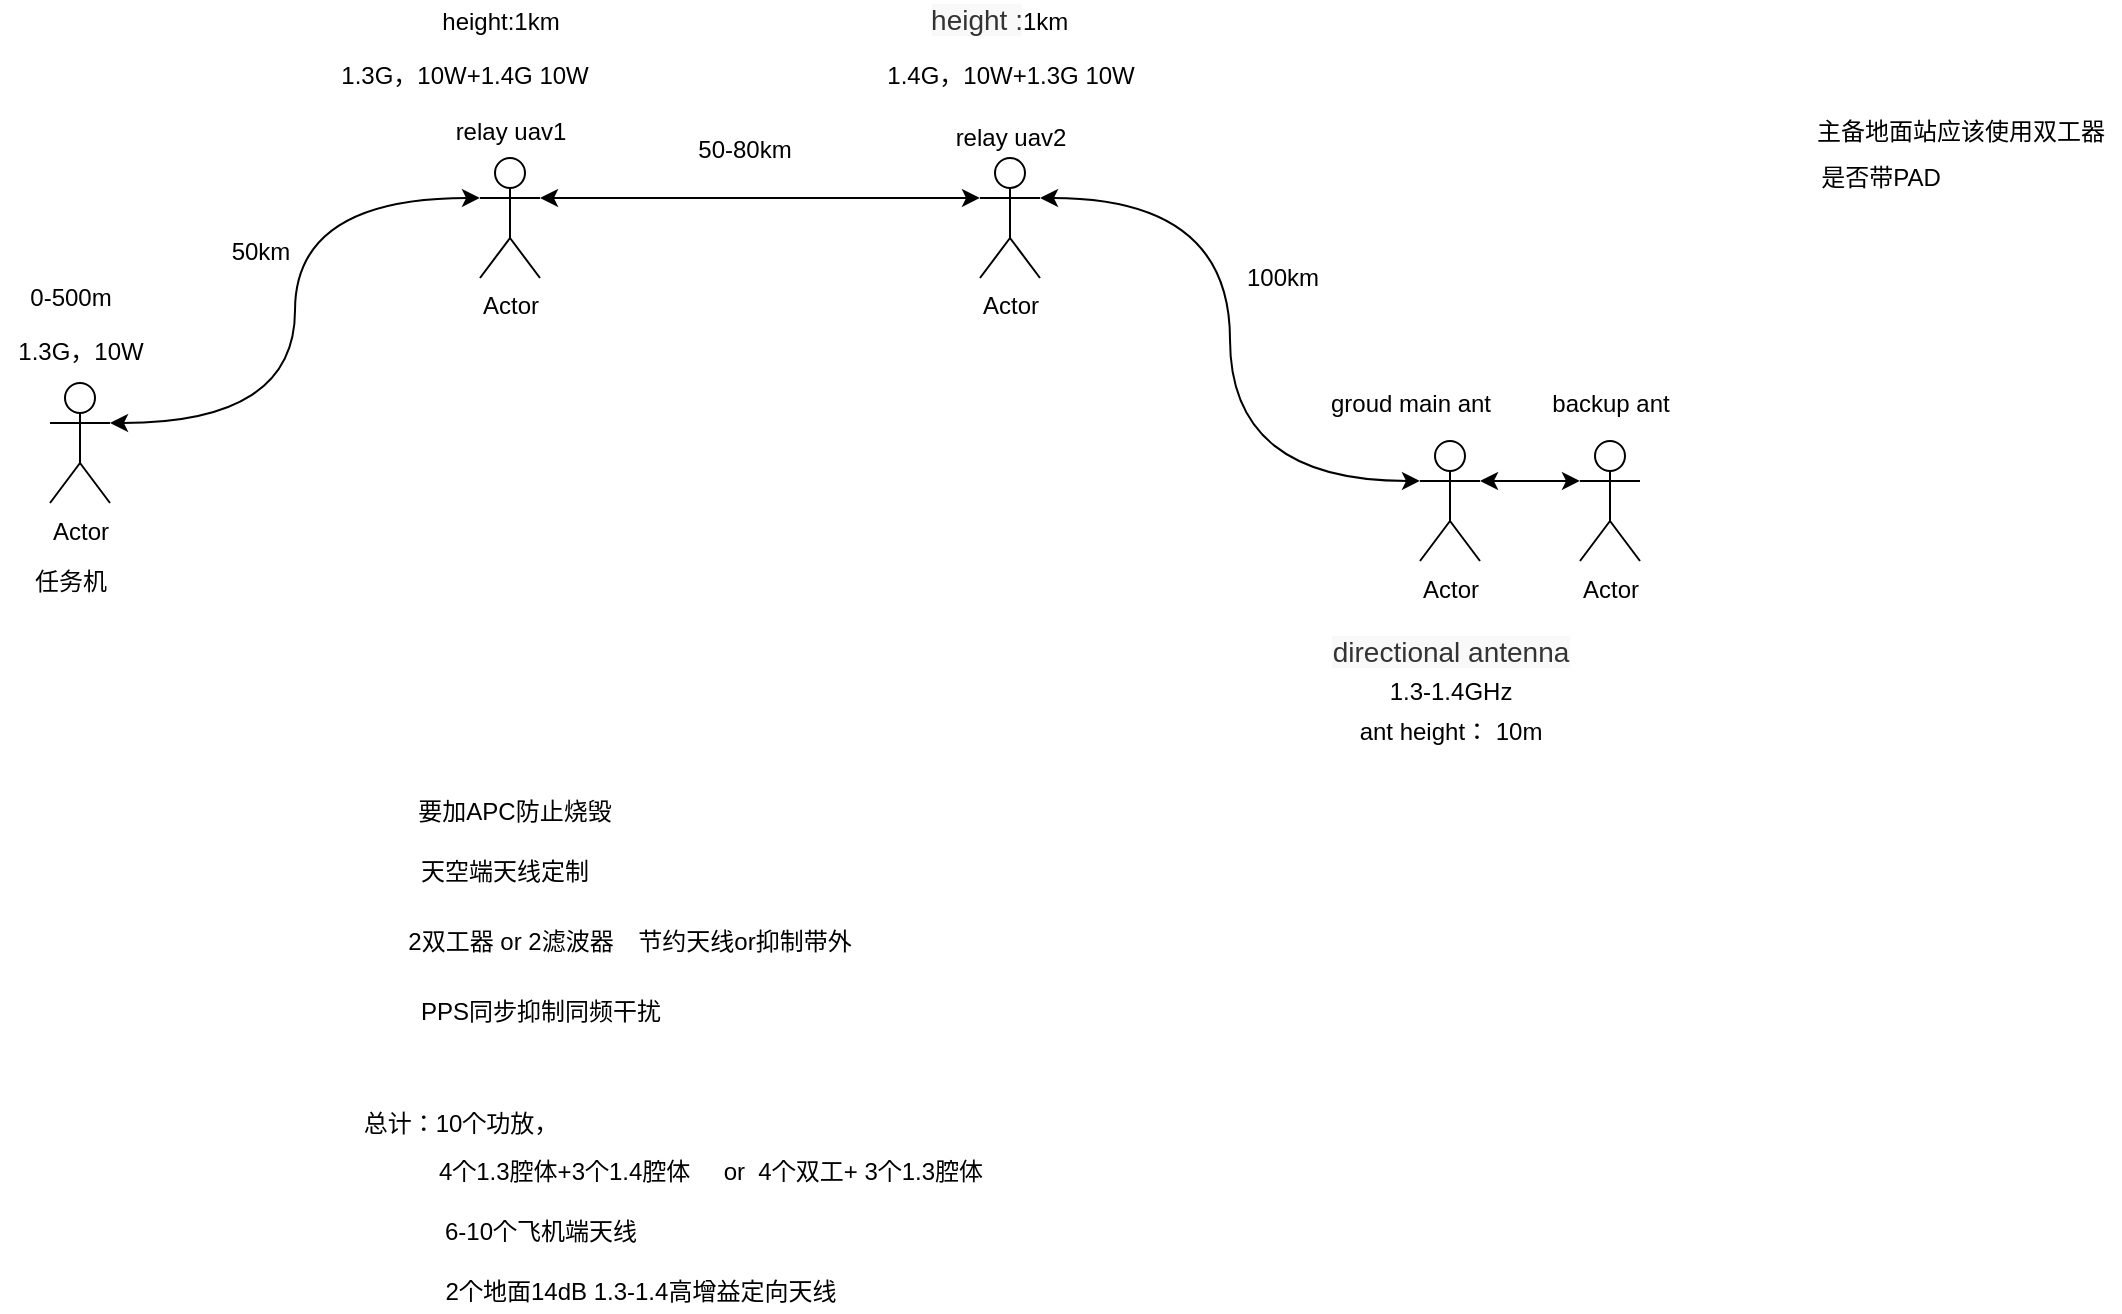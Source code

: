 <mxfile version="13.4.2" type="github">
  <diagram id="VK8Ccuj7563UnQeUwwhE" name="Page-1">
    <mxGraphModel dx="1408" dy="748" grid="1" gridSize="10" guides="1" tooltips="1" connect="1" arrows="1" fold="1" page="1" pageScale="1" pageWidth="827" pageHeight="1169" math="0" shadow="0">
      <root>
        <mxCell id="0" />
        <mxCell id="1" parent="0" />
        <mxCell id="GHGKRmU3qR_QKKOwh8lX-17" style="edgeStyle=orthogonalEdgeStyle;curved=1;orthogonalLoop=1;jettySize=auto;html=1;exitX=1;exitY=0.333;exitDx=0;exitDy=0;exitPerimeter=0;entryX=0;entryY=0.333;entryDx=0;entryDy=0;entryPerimeter=0;startArrow=classic;startFill=1;" parent="1" source="GHGKRmU3qR_QKKOwh8lX-1" target="GHGKRmU3qR_QKKOwh8lX-2" edge="1">
          <mxGeometry relative="1" as="geometry" />
        </mxCell>
        <mxCell id="GHGKRmU3qR_QKKOwh8lX-1" value="Actor" style="shape=umlActor;verticalLabelPosition=bottom;labelBackgroundColor=#ffffff;verticalAlign=top;html=1;outlineConnect=0;" parent="1" vertex="1">
          <mxGeometry x="35" y="315.5" width="30" height="60" as="geometry" />
        </mxCell>
        <mxCell id="GHGKRmU3qR_QKKOwh8lX-20" style="edgeStyle=orthogonalEdgeStyle;curved=1;orthogonalLoop=1;jettySize=auto;html=1;exitX=1;exitY=0.333;exitDx=0;exitDy=0;exitPerimeter=0;entryX=0;entryY=0.333;entryDx=0;entryDy=0;entryPerimeter=0;startArrow=classic;startFill=1;" parent="1" source="GHGKRmU3qR_QKKOwh8lX-2" target="GHGKRmU3qR_QKKOwh8lX-3" edge="1">
          <mxGeometry relative="1" as="geometry" />
        </mxCell>
        <mxCell id="GHGKRmU3qR_QKKOwh8lX-2" value="Actor" style="shape=umlActor;verticalLabelPosition=bottom;labelBackgroundColor=#ffffff;verticalAlign=top;html=1;outlineConnect=0;" parent="1" vertex="1">
          <mxGeometry x="250" y="203" width="30" height="60" as="geometry" />
        </mxCell>
        <mxCell id="GHGKRmU3qR_QKKOwh8lX-13" style="edgeStyle=orthogonalEdgeStyle;orthogonalLoop=1;jettySize=auto;html=1;exitX=1;exitY=0.333;exitDx=0;exitDy=0;exitPerimeter=0;entryX=0;entryY=0.333;entryDx=0;entryDy=0;entryPerimeter=0;curved=1;startArrow=classic;startFill=1;" parent="1" source="GHGKRmU3qR_QKKOwh8lX-3" target="GHGKRmU3qR_QKKOwh8lX-4" edge="1">
          <mxGeometry relative="1" as="geometry" />
        </mxCell>
        <mxCell id="GHGKRmU3qR_QKKOwh8lX-3" value="Actor" style="shape=umlActor;verticalLabelPosition=bottom;labelBackgroundColor=#ffffff;verticalAlign=top;html=1;outlineConnect=0;" parent="1" vertex="1">
          <mxGeometry x="500" y="203" width="30" height="60" as="geometry" />
        </mxCell>
        <mxCell id="GHGKRmU3qR_QKKOwh8lX-28" style="edgeStyle=orthogonalEdgeStyle;curved=1;orthogonalLoop=1;jettySize=auto;html=1;exitX=1;exitY=0.333;exitDx=0;exitDy=0;exitPerimeter=0;entryX=0;entryY=0.333;entryDx=0;entryDy=0;entryPerimeter=0;startArrow=classic;startFill=1;" parent="1" source="GHGKRmU3qR_QKKOwh8lX-4" target="GHGKRmU3qR_QKKOwh8lX-24" edge="1">
          <mxGeometry relative="1" as="geometry" />
        </mxCell>
        <mxCell id="GHGKRmU3qR_QKKOwh8lX-4" value="Actor" style="shape=umlActor;verticalLabelPosition=bottom;labelBackgroundColor=#ffffff;verticalAlign=top;html=1;outlineConnect=0;" parent="1" vertex="1">
          <mxGeometry x="720" y="344.5" width="30" height="60" as="geometry" />
        </mxCell>
        <mxCell id="GHGKRmU3qR_QKKOwh8lX-7" value="任务机" style="text;html=1;align=center;verticalAlign=middle;resizable=0;points=[];autosize=1;" parent="1" vertex="1">
          <mxGeometry x="20" y="404.5" width="50" height="20" as="geometry" />
        </mxCell>
        <mxCell id="GHGKRmU3qR_QKKOwh8lX-8" value="relay uav1" style="text;html=1;align=center;verticalAlign=middle;resizable=0;points=[];autosize=1;" parent="1" vertex="1">
          <mxGeometry x="230" y="180" width="70" height="20" as="geometry" />
        </mxCell>
        <mxCell id="GHGKRmU3qR_QKKOwh8lX-9" value="relay uav2" style="text;html=1;align=center;verticalAlign=middle;resizable=0;points=[];autosize=1;" parent="1" vertex="1">
          <mxGeometry x="480" y="183" width="70" height="20" as="geometry" />
        </mxCell>
        <mxCell id="GHGKRmU3qR_QKKOwh8lX-10" value="groud main ant" style="text;html=1;align=center;verticalAlign=middle;resizable=0;points=[];autosize=1;" parent="1" vertex="1">
          <mxGeometry x="665" y="315.5" width="100" height="20" as="geometry" />
        </mxCell>
        <mxCell id="GHGKRmU3qR_QKKOwh8lX-11" value="&lt;span id=&quot;w_125&quot; class=&quot;&quot; style=&quot;color: rgb(51 , 51 , 51) ; font-family: &amp;#34;arial&amp;#34; , &amp;#34;pingfang sc&amp;#34; , &amp;#34;hiragino sans gb&amp;#34; , &amp;#34;stheiti&amp;#34; , &amp;#34;microsoft yahei&amp;#34; , &amp;#34;wenquanyi micro hei&amp;#34; , sans-serif ; font-size: 14px ; text-align: left ; background-color: rgb(249 , 249 , 249)&quot;&gt;directional&amp;nbsp;&lt;/span&gt;&lt;span id=&quot;w_126&quot; class=&quot;&quot; style=&quot;color: rgb(51 , 51 , 51) ; font-family: &amp;#34;arial&amp;#34; , &amp;#34;pingfang sc&amp;#34; , &amp;#34;hiragino sans gb&amp;#34; , &amp;#34;stheiti&amp;#34; , &amp;#34;microsoft yahei&amp;#34; , &amp;#34;wenquanyi micro hei&amp;#34; , sans-serif ; font-size: 14px ; text-align: left ; background-color: rgb(249 , 249 , 249)&quot;&gt;antenna&lt;/span&gt;" style="text;html=1;align=center;verticalAlign=middle;resizable=0;points=[];autosize=1;" parent="1" vertex="1">
          <mxGeometry x="670" y="440" width="130" height="20" as="geometry" />
        </mxCell>
        <mxCell id="GHGKRmU3qR_QKKOwh8lX-12" value="1.3-1.4GHz" style="text;html=1;align=center;verticalAlign=middle;resizable=0;points=[];autosize=1;" parent="1" vertex="1">
          <mxGeometry x="695" y="460" width="80" height="20" as="geometry" />
        </mxCell>
        <mxCell id="GHGKRmU3qR_QKKOwh8lX-14" value="100km" style="text;html=1;align=center;verticalAlign=middle;resizable=0;points=[];autosize=1;" parent="1" vertex="1">
          <mxGeometry x="626" y="253" width="50" height="20" as="geometry" />
        </mxCell>
        <mxCell id="GHGKRmU3qR_QKKOwh8lX-15" value="ant height： 10m" style="text;html=1;align=center;verticalAlign=middle;resizable=0;points=[];autosize=1;" parent="1" vertex="1">
          <mxGeometry x="680" y="480" width="110" height="20" as="geometry" />
        </mxCell>
        <mxCell id="GHGKRmU3qR_QKKOwh8lX-16" value="1.3G，10W" style="text;html=1;align=center;verticalAlign=middle;resizable=0;points=[];autosize=1;" parent="1" vertex="1">
          <mxGeometry x="10" y="290" width="80" height="20" as="geometry" />
        </mxCell>
        <mxCell id="GHGKRmU3qR_QKKOwh8lX-18" value="50km" style="text;html=1;align=center;verticalAlign=middle;resizable=0;points=[];autosize=1;" parent="1" vertex="1">
          <mxGeometry x="120" y="240" width="40" height="20" as="geometry" />
        </mxCell>
        <mxCell id="GHGKRmU3qR_QKKOwh8lX-21" value="50-80km" style="text;html=1;align=center;verticalAlign=middle;resizable=0;points=[];autosize=1;" parent="1" vertex="1">
          <mxGeometry x="352" y="189" width="60" height="20" as="geometry" />
        </mxCell>
        <mxCell id="GHGKRmU3qR_QKKOwh8lX-22" value="1.3G，10W+1.4G 10W" style="text;html=1;align=center;verticalAlign=middle;resizable=0;points=[];autosize=1;" parent="1" vertex="1">
          <mxGeometry x="172" y="152" width="140" height="20" as="geometry" />
        </mxCell>
        <mxCell id="GHGKRmU3qR_QKKOwh8lX-23" value="1.4G，10W+1.3G 10W" style="text;html=1;align=center;verticalAlign=middle;resizable=0;points=[];autosize=1;" parent="1" vertex="1">
          <mxGeometry x="445" y="152" width="140" height="20" as="geometry" />
        </mxCell>
        <mxCell id="GHGKRmU3qR_QKKOwh8lX-24" value="Actor" style="shape=umlActor;verticalLabelPosition=bottom;labelBackgroundColor=#ffffff;verticalAlign=top;html=1;outlineConnect=0;" parent="1" vertex="1">
          <mxGeometry x="800" y="344.5" width="30" height="60" as="geometry" />
        </mxCell>
        <mxCell id="GHGKRmU3qR_QKKOwh8lX-25" value="backup ant" style="text;html=1;align=center;verticalAlign=middle;resizable=0;points=[];autosize=1;" parent="1" vertex="1">
          <mxGeometry x="780" y="315.5" width="70" height="20" as="geometry" />
        </mxCell>
        <mxCell id="GHGKRmU3qR_QKKOwh8lX-30" value="天空端天线定制" style="text;html=1;align=center;verticalAlign=middle;resizable=0;points=[];autosize=1;" parent="1" vertex="1">
          <mxGeometry x="212" y="550" width="100" height="20" as="geometry" />
        </mxCell>
        <mxCell id="GHGKRmU3qR_QKKOwh8lX-32" value="要加APC防止烧毁" style="text;html=1;align=center;verticalAlign=middle;resizable=0;points=[];autosize=1;" parent="1" vertex="1">
          <mxGeometry x="212" y="520" width="110" height="20" as="geometry" />
        </mxCell>
        <mxCell id="GHGKRmU3qR_QKKOwh8lX-33" value="2双工器 or 2滤波器" style="text;html=1;align=center;verticalAlign=middle;resizable=0;points=[];autosize=1;" parent="1" vertex="1">
          <mxGeometry x="205" y="584.5" width="120" height="20" as="geometry" />
        </mxCell>
        <mxCell id="GHGKRmU3qR_QKKOwh8lX-34" value="PPS同步抑制同频干扰" style="text;html=1;align=center;verticalAlign=middle;resizable=0;points=[];autosize=1;" parent="1" vertex="1">
          <mxGeometry x="210" y="620" width="140" height="20" as="geometry" />
        </mxCell>
        <mxCell id="GHGKRmU3qR_QKKOwh8lX-35" value="节约天线or抑制带外" style="text;html=1;align=center;verticalAlign=middle;resizable=0;points=[];autosize=1;" parent="1" vertex="1">
          <mxGeometry x="322" y="585" width="120" height="20" as="geometry" />
        </mxCell>
        <mxCell id="GHGKRmU3qR_QKKOwh8lX-36" value="总计：10个功放，" style="text;html=1;align=center;verticalAlign=middle;resizable=0;points=[];autosize=1;" parent="1" vertex="1">
          <mxGeometry x="185" y="676" width="110" height="20" as="geometry" />
        </mxCell>
        <mxCell id="GHGKRmU3qR_QKKOwh8lX-37" value="&lt;span style=&quot;color: rgb(51 , 51 , 51) ; font-family: &amp;#34;arial&amp;#34; , &amp;#34;pingfang sc&amp;#34; , &amp;#34;hiragino sans gb&amp;#34; , &amp;#34;stheiti&amp;#34; , &amp;#34;microsoft yahei&amp;#34; , &amp;#34;wenquanyi micro hei&amp;#34; , sans-serif ; font-size: 14px ; text-align: left ; background-color: rgb(249 , 249 , 249)&quot;&gt;height :&lt;/span&gt;1km&amp;nbsp;" style="text;html=1;align=center;verticalAlign=middle;resizable=0;points=[];autosize=1;" parent="1" vertex="1">
          <mxGeometry x="466" y="124" width="90" height="20" as="geometry" />
        </mxCell>
        <mxCell id="GHGKRmU3qR_QKKOwh8lX-38" value="height:1km" style="text;html=1;align=center;verticalAlign=middle;resizable=0;points=[];autosize=1;" parent="1" vertex="1">
          <mxGeometry x="225" y="125" width="70" height="20" as="geometry" />
        </mxCell>
        <mxCell id="GHGKRmU3qR_QKKOwh8lX-39" value="0-500m" style="text;html=1;align=center;verticalAlign=middle;resizable=0;points=[];autosize=1;" parent="1" vertex="1">
          <mxGeometry x="15" y="263" width="60" height="20" as="geometry" />
        </mxCell>
        <mxCell id="GHGKRmU3qR_QKKOwh8lX-40" value="4个1.3腔体+3个1.4腔体&amp;nbsp; &amp;nbsp; &amp;nbsp;or&amp;nbsp; 4个双工+ 3个1.3腔体" style="text;html=1;align=center;verticalAlign=middle;resizable=0;points=[];autosize=1;" parent="1" vertex="1">
          <mxGeometry x="220" y="700" width="290" height="20" as="geometry" />
        </mxCell>
        <mxCell id="GHGKRmU3qR_QKKOwh8lX-41" value="6-10个飞机端天线" style="text;html=1;align=center;verticalAlign=middle;resizable=0;points=[];autosize=1;" parent="1" vertex="1">
          <mxGeometry x="225" y="730" width="110" height="20" as="geometry" />
        </mxCell>
        <mxCell id="GHGKRmU3qR_QKKOwh8lX-42" value="2个地面14dB 1.3-1.4高增益定向天线" style="text;html=1;align=center;verticalAlign=middle;resizable=0;points=[];autosize=1;" parent="1" vertex="1">
          <mxGeometry x="225" y="760" width="210" height="20" as="geometry" />
        </mxCell>
        <mxCell id="2" value="主备地面站应该使用双工器" style="text;html=1;align=center;verticalAlign=middle;resizable=0;points=[];autosize=1;" vertex="1" parent="1">
          <mxGeometry x="910" y="180" width="160" height="20" as="geometry" />
        </mxCell>
        <mxCell id="JofrSo5SHJimZ4TlP-w2-2" value="是否带PAD" style="text;html=1;align=center;verticalAlign=middle;resizable=0;points=[];autosize=1;" vertex="1" parent="1">
          <mxGeometry x="910" y="203" width="80" height="20" as="geometry" />
        </mxCell>
      </root>
    </mxGraphModel>
  </diagram>
</mxfile>
